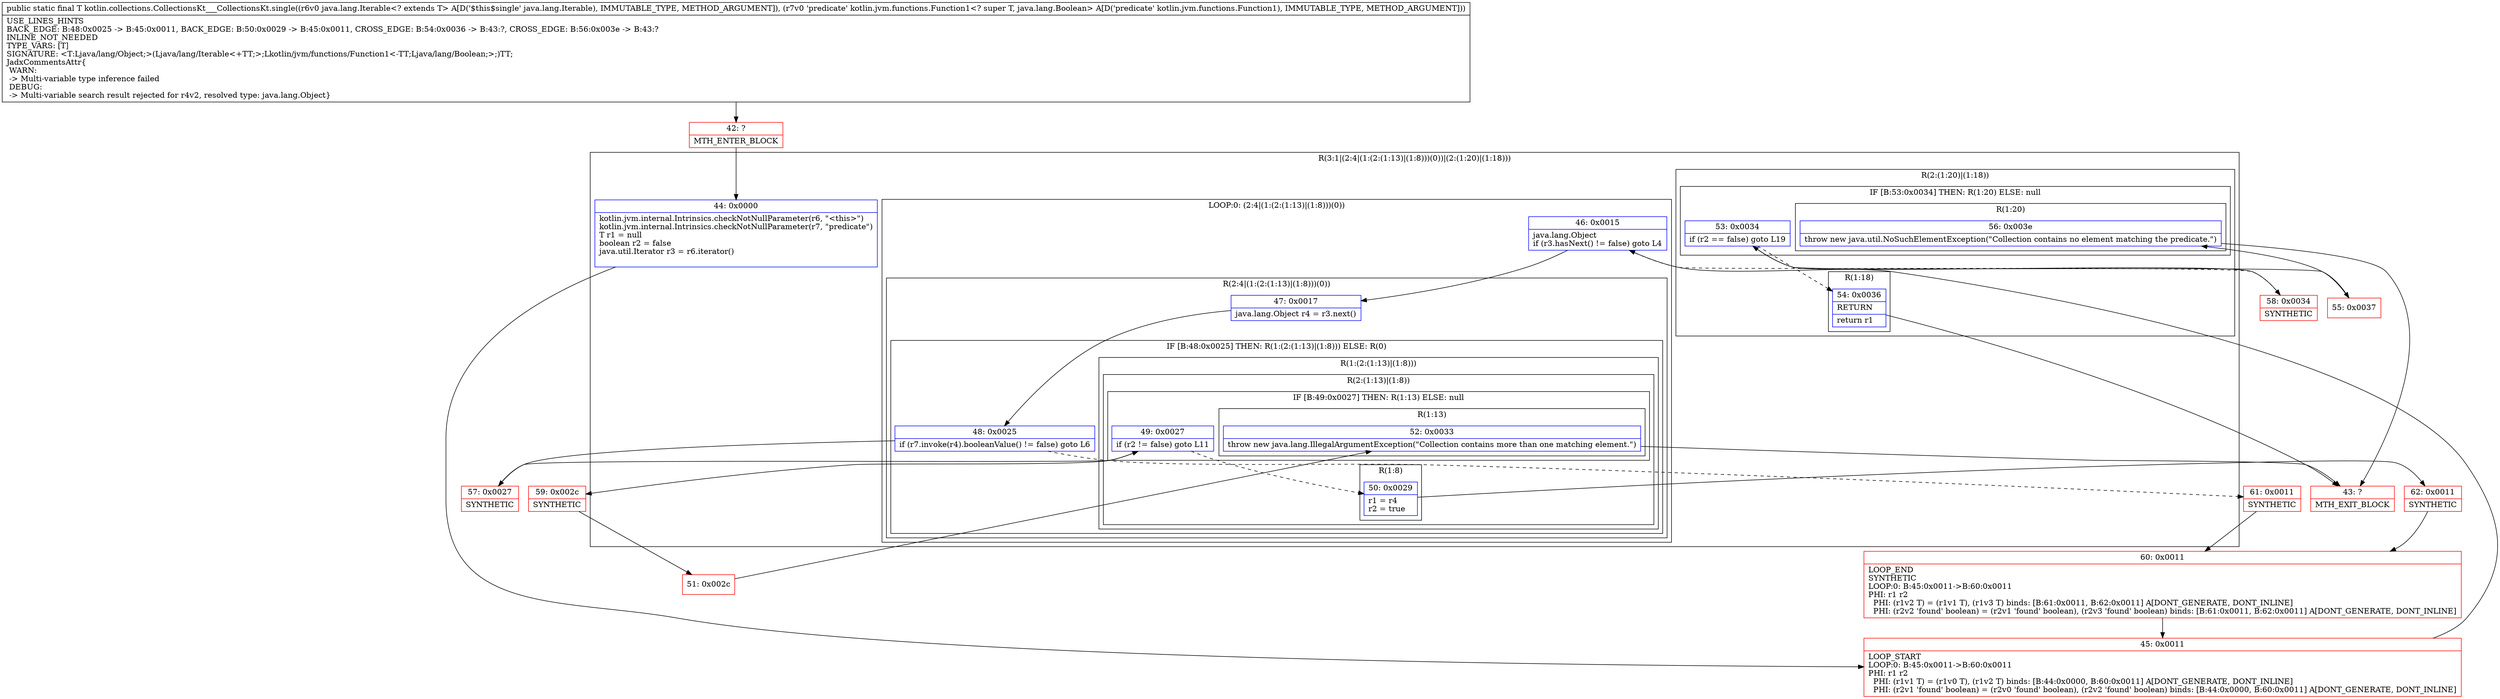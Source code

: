 digraph "CFG forkotlin.collections.CollectionsKt___CollectionsKt.single(Ljava\/lang\/Iterable;Lkotlin\/jvm\/functions\/Function1;)Ljava\/lang\/Object;" {
subgraph cluster_Region_1742584719 {
label = "R(3:1|(2:4|(1:(2:(1:13)|(1:8)))(0))|(2:(1:20)|(1:18)))";
node [shape=record,color=blue];
Node_44 [shape=record,label="{44\:\ 0x0000|kotlin.jvm.internal.Intrinsics.checkNotNullParameter(r6, \"\<this\>\")\lkotlin.jvm.internal.Intrinsics.checkNotNullParameter(r7, \"predicate\")\lT r1 = null\lboolean r2 = false\ljava.util.Iterator r3 = r6.iterator()\l\l}"];
subgraph cluster_LoopRegion_538373552 {
label = "LOOP:0: (2:4|(1:(2:(1:13)|(1:8)))(0))";
node [shape=record,color=blue];
Node_46 [shape=record,label="{46\:\ 0x0015|java.lang.Object \lif (r3.hasNext() != false) goto L4\l}"];
subgraph cluster_Region_941938331 {
label = "R(2:4|(1:(2:(1:13)|(1:8)))(0))";
node [shape=record,color=blue];
Node_47 [shape=record,label="{47\:\ 0x0017|java.lang.Object r4 = r3.next()\l}"];
subgraph cluster_IfRegion_631738086 {
label = "IF [B:48:0x0025] THEN: R(1:(2:(1:13)|(1:8))) ELSE: R(0)";
node [shape=record,color=blue];
Node_48 [shape=record,label="{48\:\ 0x0025|if (r7.invoke(r4).booleanValue() != false) goto L6\l}"];
subgraph cluster_Region_1500762440 {
label = "R(1:(2:(1:13)|(1:8)))";
node [shape=record,color=blue];
subgraph cluster_Region_1319095483 {
label = "R(2:(1:13)|(1:8))";
node [shape=record,color=blue];
subgraph cluster_IfRegion_1841223589 {
label = "IF [B:49:0x0027] THEN: R(1:13) ELSE: null";
node [shape=record,color=blue];
Node_49 [shape=record,label="{49\:\ 0x0027|if (r2 != false) goto L11\l}"];
subgraph cluster_Region_1351699453 {
label = "R(1:13)";
node [shape=record,color=blue];
Node_52 [shape=record,label="{52\:\ 0x0033|throw new java.lang.IllegalArgumentException(\"Collection contains more than one matching element.\")\l}"];
}
}
subgraph cluster_Region_382610433 {
label = "R(1:8)";
node [shape=record,color=blue];
Node_50 [shape=record,label="{50\:\ 0x0029|r1 = r4\lr2 = true\l}"];
}
}
}
subgraph cluster_Region_1230516151 {
label = "R(0)";
node [shape=record,color=blue];
}
}
}
}
subgraph cluster_Region_241585733 {
label = "R(2:(1:20)|(1:18))";
node [shape=record,color=blue];
subgraph cluster_IfRegion_1739921502 {
label = "IF [B:53:0x0034] THEN: R(1:20) ELSE: null";
node [shape=record,color=blue];
Node_53 [shape=record,label="{53\:\ 0x0034|if (r2 == false) goto L19\l}"];
subgraph cluster_Region_1051504934 {
label = "R(1:20)";
node [shape=record,color=blue];
Node_56 [shape=record,label="{56\:\ 0x003e|throw new java.util.NoSuchElementException(\"Collection contains no element matching the predicate.\")\l}"];
}
}
subgraph cluster_Region_1631516525 {
label = "R(1:18)";
node [shape=record,color=blue];
Node_54 [shape=record,label="{54\:\ 0x0036|RETURN\l|return r1\l}"];
}
}
}
Node_42 [shape=record,color=red,label="{42\:\ ?|MTH_ENTER_BLOCK\l}"];
Node_45 [shape=record,color=red,label="{45\:\ 0x0011|LOOP_START\lLOOP:0: B:45:0x0011\-\>B:60:0x0011\lPHI: r1 r2 \l  PHI: (r1v1 T) = (r1v0 T), (r1v2 T) binds: [B:44:0x0000, B:60:0x0011] A[DONT_GENERATE, DONT_INLINE]\l  PHI: (r2v1 'found' boolean) = (r2v0 'found' boolean), (r2v2 'found' boolean) binds: [B:44:0x0000, B:60:0x0011] A[DONT_GENERATE, DONT_INLINE]\l}"];
Node_57 [shape=record,color=red,label="{57\:\ 0x0027|SYNTHETIC\l}"];
Node_62 [shape=record,color=red,label="{62\:\ 0x0011|SYNTHETIC\l}"];
Node_60 [shape=record,color=red,label="{60\:\ 0x0011|LOOP_END\lSYNTHETIC\lLOOP:0: B:45:0x0011\-\>B:60:0x0011\lPHI: r1 r2 \l  PHI: (r1v2 T) = (r1v1 T), (r1v3 T) binds: [B:61:0x0011, B:62:0x0011] A[DONT_GENERATE, DONT_INLINE]\l  PHI: (r2v2 'found' boolean) = (r2v1 'found' boolean), (r2v3 'found' boolean) binds: [B:61:0x0011, B:62:0x0011] A[DONT_GENERATE, DONT_INLINE]\l}"];
Node_59 [shape=record,color=red,label="{59\:\ 0x002c|SYNTHETIC\l}"];
Node_51 [shape=record,color=red,label="{51\:\ 0x002c}"];
Node_43 [shape=record,color=red,label="{43\:\ ?|MTH_EXIT_BLOCK\l}"];
Node_61 [shape=record,color=red,label="{61\:\ 0x0011|SYNTHETIC\l}"];
Node_58 [shape=record,color=red,label="{58\:\ 0x0034|SYNTHETIC\l}"];
Node_55 [shape=record,color=red,label="{55\:\ 0x0037}"];
MethodNode[shape=record,label="{public static final T kotlin.collections.CollectionsKt___CollectionsKt.single((r6v0 java.lang.Iterable\<? extends T\> A[D('$this$single' java.lang.Iterable), IMMUTABLE_TYPE, METHOD_ARGUMENT]), (r7v0 'predicate' kotlin.jvm.functions.Function1\<? super T, java.lang.Boolean\> A[D('predicate' kotlin.jvm.functions.Function1), IMMUTABLE_TYPE, METHOD_ARGUMENT]))  | USE_LINES_HINTS\lBACK_EDGE: B:48:0x0025 \-\> B:45:0x0011, BACK_EDGE: B:50:0x0029 \-\> B:45:0x0011, CROSS_EDGE: B:54:0x0036 \-\> B:43:?, CROSS_EDGE: B:56:0x003e \-\> B:43:?\lINLINE_NOT_NEEDED\lTYPE_VARS: [T]\lSIGNATURE: \<T:Ljava\/lang\/Object;\>(Ljava\/lang\/Iterable\<+TT;\>;Lkotlin\/jvm\/functions\/Function1\<\-TT;Ljava\/lang\/Boolean;\>;)TT;\lJadxCommentsAttr\{\l WARN: \l \-\> Multi\-variable type inference failed\l DEBUG: \l \-\> Multi\-variable search result rejected for r4v2, resolved type: java.lang.Object\}\l}"];
MethodNode -> Node_42;Node_44 -> Node_45;
Node_46 -> Node_47;
Node_46 -> Node_58[style=dashed];
Node_47 -> Node_48;
Node_48 -> Node_57;
Node_48 -> Node_61[style=dashed];
Node_49 -> Node_50[style=dashed];
Node_49 -> Node_59;
Node_52 -> Node_43;
Node_50 -> Node_62;
Node_53 -> Node_54[style=dashed];
Node_53 -> Node_55;
Node_56 -> Node_43;
Node_54 -> Node_43;
Node_42 -> Node_44;
Node_45 -> Node_46;
Node_57 -> Node_49;
Node_62 -> Node_60;
Node_60 -> Node_45;
Node_59 -> Node_51;
Node_51 -> Node_52;
Node_61 -> Node_60;
Node_58 -> Node_53;
Node_55 -> Node_56;
}

